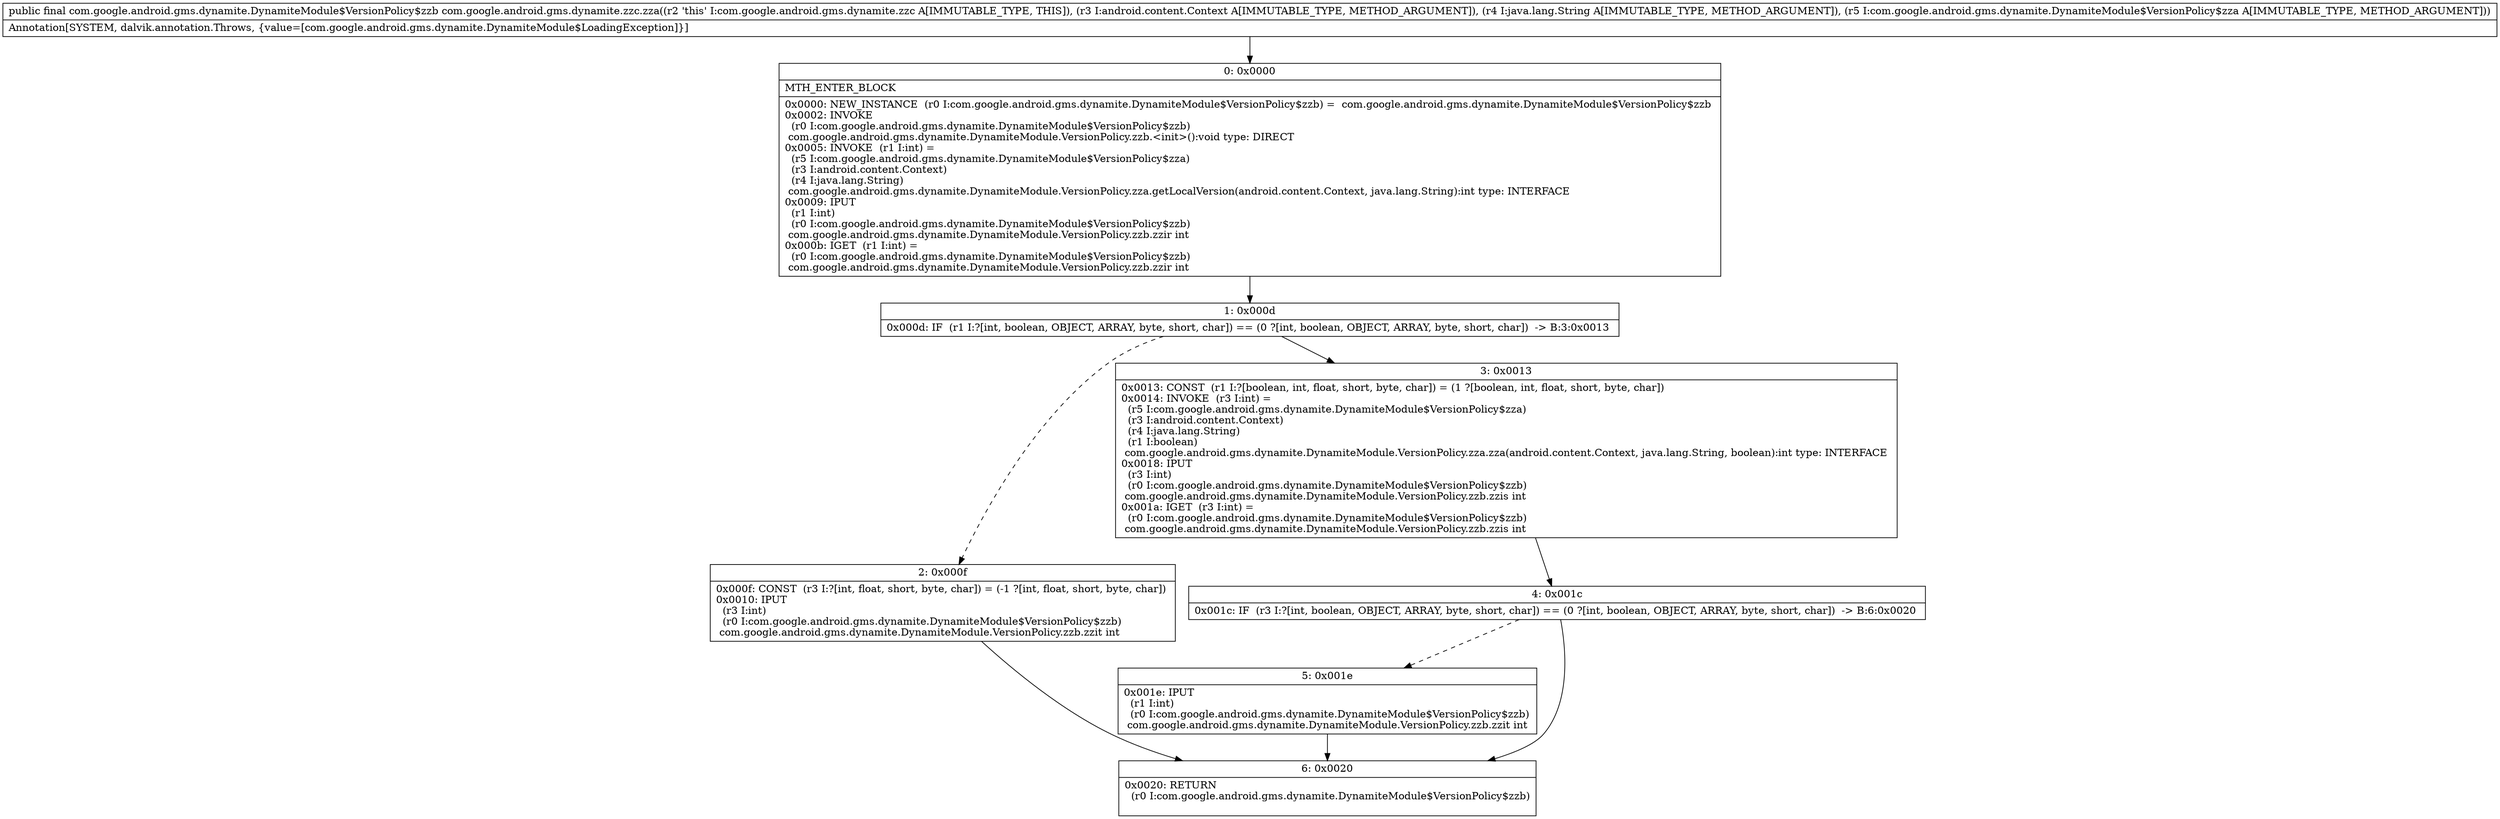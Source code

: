 digraph "CFG forcom.google.android.gms.dynamite.zzc.zza(Landroid\/content\/Context;Ljava\/lang\/String;Lcom\/google\/android\/gms\/dynamite\/DynamiteModule$VersionPolicy$zza;)Lcom\/google\/android\/gms\/dynamite\/DynamiteModule$VersionPolicy$zzb;" {
Node_0 [shape=record,label="{0\:\ 0x0000|MTH_ENTER_BLOCK\l|0x0000: NEW_INSTANCE  (r0 I:com.google.android.gms.dynamite.DynamiteModule$VersionPolicy$zzb) =  com.google.android.gms.dynamite.DynamiteModule$VersionPolicy$zzb \l0x0002: INVOKE  \l  (r0 I:com.google.android.gms.dynamite.DynamiteModule$VersionPolicy$zzb)\l com.google.android.gms.dynamite.DynamiteModule.VersionPolicy.zzb.\<init\>():void type: DIRECT \l0x0005: INVOKE  (r1 I:int) = \l  (r5 I:com.google.android.gms.dynamite.DynamiteModule$VersionPolicy$zza)\l  (r3 I:android.content.Context)\l  (r4 I:java.lang.String)\l com.google.android.gms.dynamite.DynamiteModule.VersionPolicy.zza.getLocalVersion(android.content.Context, java.lang.String):int type: INTERFACE \l0x0009: IPUT  \l  (r1 I:int)\l  (r0 I:com.google.android.gms.dynamite.DynamiteModule$VersionPolicy$zzb)\l com.google.android.gms.dynamite.DynamiteModule.VersionPolicy.zzb.zzir int \l0x000b: IGET  (r1 I:int) = \l  (r0 I:com.google.android.gms.dynamite.DynamiteModule$VersionPolicy$zzb)\l com.google.android.gms.dynamite.DynamiteModule.VersionPolicy.zzb.zzir int \l}"];
Node_1 [shape=record,label="{1\:\ 0x000d|0x000d: IF  (r1 I:?[int, boolean, OBJECT, ARRAY, byte, short, char]) == (0 ?[int, boolean, OBJECT, ARRAY, byte, short, char])  \-\> B:3:0x0013 \l}"];
Node_2 [shape=record,label="{2\:\ 0x000f|0x000f: CONST  (r3 I:?[int, float, short, byte, char]) = (\-1 ?[int, float, short, byte, char]) \l0x0010: IPUT  \l  (r3 I:int)\l  (r0 I:com.google.android.gms.dynamite.DynamiteModule$VersionPolicy$zzb)\l com.google.android.gms.dynamite.DynamiteModule.VersionPolicy.zzb.zzit int \l}"];
Node_3 [shape=record,label="{3\:\ 0x0013|0x0013: CONST  (r1 I:?[boolean, int, float, short, byte, char]) = (1 ?[boolean, int, float, short, byte, char]) \l0x0014: INVOKE  (r3 I:int) = \l  (r5 I:com.google.android.gms.dynamite.DynamiteModule$VersionPolicy$zza)\l  (r3 I:android.content.Context)\l  (r4 I:java.lang.String)\l  (r1 I:boolean)\l com.google.android.gms.dynamite.DynamiteModule.VersionPolicy.zza.zza(android.content.Context, java.lang.String, boolean):int type: INTERFACE \l0x0018: IPUT  \l  (r3 I:int)\l  (r0 I:com.google.android.gms.dynamite.DynamiteModule$VersionPolicy$zzb)\l com.google.android.gms.dynamite.DynamiteModule.VersionPolicy.zzb.zzis int \l0x001a: IGET  (r3 I:int) = \l  (r0 I:com.google.android.gms.dynamite.DynamiteModule$VersionPolicy$zzb)\l com.google.android.gms.dynamite.DynamiteModule.VersionPolicy.zzb.zzis int \l}"];
Node_4 [shape=record,label="{4\:\ 0x001c|0x001c: IF  (r3 I:?[int, boolean, OBJECT, ARRAY, byte, short, char]) == (0 ?[int, boolean, OBJECT, ARRAY, byte, short, char])  \-\> B:6:0x0020 \l}"];
Node_5 [shape=record,label="{5\:\ 0x001e|0x001e: IPUT  \l  (r1 I:int)\l  (r0 I:com.google.android.gms.dynamite.DynamiteModule$VersionPolicy$zzb)\l com.google.android.gms.dynamite.DynamiteModule.VersionPolicy.zzb.zzit int \l}"];
Node_6 [shape=record,label="{6\:\ 0x0020|0x0020: RETURN  \l  (r0 I:com.google.android.gms.dynamite.DynamiteModule$VersionPolicy$zzb)\l \l}"];
MethodNode[shape=record,label="{public final com.google.android.gms.dynamite.DynamiteModule$VersionPolicy$zzb com.google.android.gms.dynamite.zzc.zza((r2 'this' I:com.google.android.gms.dynamite.zzc A[IMMUTABLE_TYPE, THIS]), (r3 I:android.content.Context A[IMMUTABLE_TYPE, METHOD_ARGUMENT]), (r4 I:java.lang.String A[IMMUTABLE_TYPE, METHOD_ARGUMENT]), (r5 I:com.google.android.gms.dynamite.DynamiteModule$VersionPolicy$zza A[IMMUTABLE_TYPE, METHOD_ARGUMENT]))  | Annotation[SYSTEM, dalvik.annotation.Throws, \{value=[com.google.android.gms.dynamite.DynamiteModule$LoadingException]\}]\l}"];
MethodNode -> Node_0;
Node_0 -> Node_1;
Node_1 -> Node_2[style=dashed];
Node_1 -> Node_3;
Node_2 -> Node_6;
Node_3 -> Node_4;
Node_4 -> Node_5[style=dashed];
Node_4 -> Node_6;
Node_5 -> Node_6;
}

